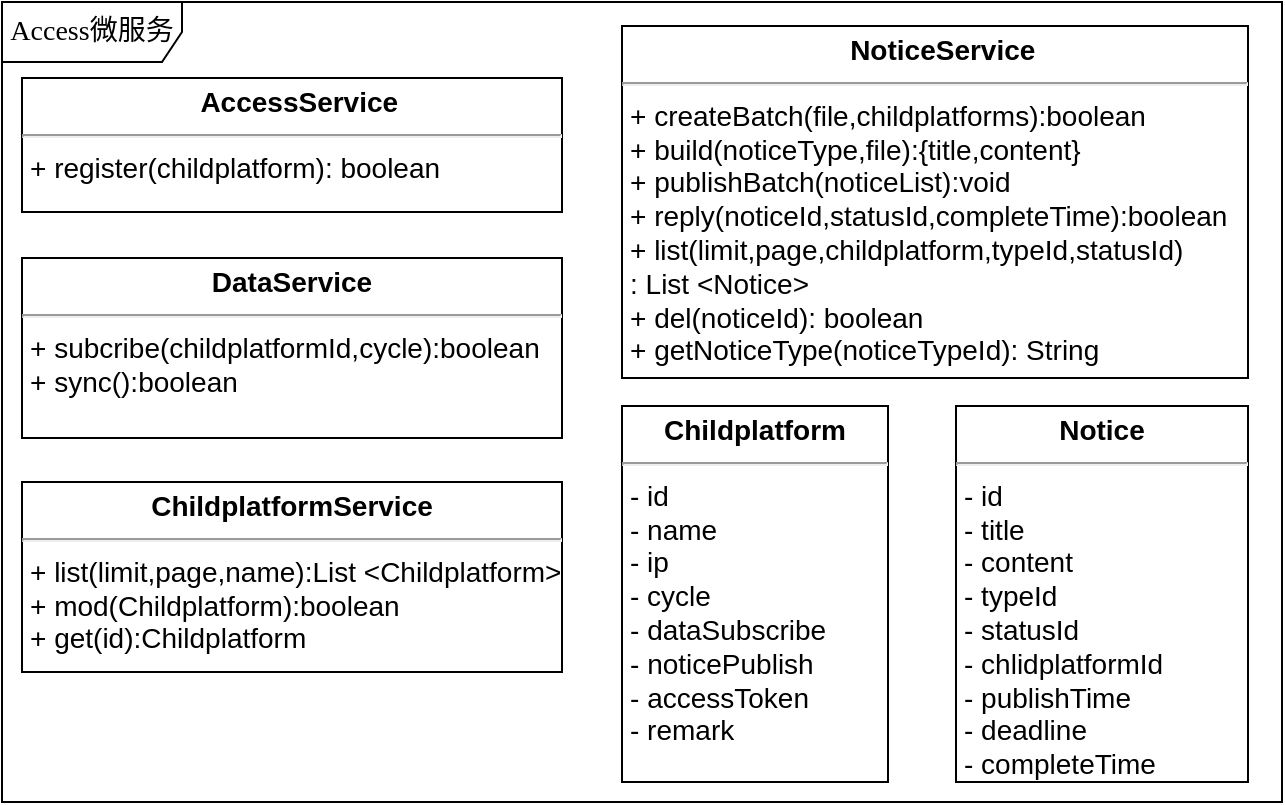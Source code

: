 <mxfile version="10.6.7" type="github"><diagram id="SkD5s17jmoaz0SgUAskm" name="Ã§Â¬Â¬ 1 Ã©Â¡Âµ"><mxGraphModel dx="1007" dy="579" grid="1" gridSize="10" guides="1" tooltips="1" connect="1" arrows="1" fold="1" page="1" pageScale="1" pageWidth="850" pageHeight="1100" math="0" shadow="0"><root><mxCell id="0"/><mxCell id="1" parent="0"/><mxCell id="frGfKyTefLl28kIpb4xX-1" value="Access微服务" style="shape=umlFrame;whiteSpace=wrap;html=1;rounded=0;shadow=0;comic=0;labelBackgroundColor=none;strokeColor=#000000;strokeWidth=1;fillColor=#ffffff;fontFamily=Verdana;fontSize=14;fontColor=#000000;align=center;width=90;height=30;" parent="1" vertex="1"><mxGeometry x="60" y="80" width="640" height="400" as="geometry"/></mxCell><mxCell id="frGfKyTefLl28kIpb4xX-3" value="&lt;p style=&quot;margin: 4px 0px 0px ; text-align: center ; font-size: 14px&quot;&gt;&lt;b&gt;&amp;nbsp; AccessService&lt;/b&gt;&lt;/p&gt;&lt;hr style=&quot;font-size: 14px&quot;&gt;&lt;p style=&quot;margin: 0px 0px 0px 4px ; font-size: 14px&quot;&gt;+ register(childplatform): boolean&lt;/p&gt;&lt;p style=&quot;margin: 0px 0px 0px 4px ; font-size: 14px&quot;&gt;&lt;br&gt;&lt;/p&gt;" style="verticalAlign=top;align=left;overflow=fill;fontSize=14;fontFamily=Helvetica;html=1;" parent="1" vertex="1"><mxGeometry x="70" y="118" width="270" height="67" as="geometry"/></mxCell><mxCell id="qiXKcrhdzbvBLnPrixS--1" value="&lt;p style=&quot;margin: 4px 0px 0px ; text-align: center ; font-size: 14px&quot;&gt;&lt;b&gt;Notice&lt;/b&gt;&lt;/p&gt;&lt;hr style=&quot;font-size: 14px&quot;&gt;&lt;p style=&quot;margin: 0px 0px 0px 4px ; font-size: 14px&quot;&gt;- id&lt;/p&gt;&lt;p style=&quot;margin: 0px 0px 0px 4px ; font-size: 14px&quot;&gt;- title&lt;/p&gt;&lt;p style=&quot;margin: 0px 0px 0px 4px ; font-size: 14px&quot;&gt;- content&lt;/p&gt;&lt;p style=&quot;margin: 0px 0px 0px 4px ; font-size: 14px&quot;&gt;- typeId&lt;/p&gt;&lt;p style=&quot;margin: 0px 0px 0px 4px ; font-size: 14px&quot;&gt;- statusId&lt;/p&gt;&lt;p style=&quot;margin: 0px 0px 0px 4px ; font-size: 14px&quot;&gt;- chlidplatformId&lt;/p&gt;&lt;p style=&quot;margin: 0px 0px 0px 4px ; font-size: 14px&quot;&gt;- publishTime&lt;/p&gt;&lt;p style=&quot;margin: 0px 0px 0px 4px ; font-size: 14px&quot;&gt;- deadline&lt;/p&gt;&lt;p style=&quot;margin: 0px 0px 0px 4px ; font-size: 14px&quot;&gt;- completeTime&lt;/p&gt;&lt;p style=&quot;margin: 0px 0px 0px 4px ; font-size: 14px&quot;&gt;&lt;br&gt;&lt;/p&gt;" style="verticalAlign=top;align=left;overflow=fill;fontSize=14;fontFamily=Helvetica;html=1;" parent="1" vertex="1"><mxGeometry x="537" y="282" width="146" height="188" as="geometry"/></mxCell><mxCell id="U8nr1fDOkJTCtCiGuj91-1" value="&lt;p style=&quot;margin: 4px 0px 0px ; text-align: center ; font-size: 14px&quot;&gt;&lt;b&gt;DataService&lt;/b&gt;&lt;/p&gt;&lt;hr style=&quot;font-size: 14px&quot;&gt;&lt;p style=&quot;margin: 0px 0px 0px 4px ; font-size: 14px&quot;&gt;+ subcribe(childplatformId,cycle):boolean&amp;nbsp;&lt;br&gt;&lt;/p&gt;&lt;p style=&quot;margin: 0px 0px 0px 4px ; font-size: 14px&quot;&gt;+ sync():boolean&lt;/p&gt;" style="verticalAlign=top;align=left;overflow=fill;fontSize=14;fontFamily=Helvetica;html=1;" vertex="1" parent="1"><mxGeometry x="70" y="208" width="270" height="90" as="geometry"/></mxCell><mxCell id="U8nr1fDOkJTCtCiGuj91-2" value="&lt;p style=&quot;margin: 4px 0px 0px ; text-align: center ; font-size: 14px&quot;&gt;&lt;b&gt;ChildplatformService&lt;/b&gt;&lt;/p&gt;&lt;hr style=&quot;font-size: 14px&quot;&gt;&lt;p style=&quot;margin: 0px 0px 0px 4px ; font-size: 14px&quot;&gt;+ list(limit,page,name):List &amp;lt;Childplatform&amp;gt;&amp;nbsp;&lt;/p&gt;&lt;p style=&quot;margin: 0px 0px 0px 4px ; font-size: 14px&quot;&gt;+ mod(Childplatform):boolean&lt;br&gt;&lt;/p&gt;&lt;p style=&quot;margin: 0px 0px 0px 4px ; font-size: 14px&quot;&gt;+ get(id):Childplatform&lt;/p&gt;" style="verticalAlign=top;align=left;overflow=fill;fontSize=14;fontFamily=Helvetica;html=1;" vertex="1" parent="1"><mxGeometry x="70" y="320" width="270" height="95" as="geometry"/></mxCell><mxCell id="U8nr1fDOkJTCtCiGuj91-3" value="&lt;p style=&quot;margin: 4px 0px 0px ; text-align: center ; font-size: 14px&quot;&gt;&lt;b&gt;&amp;nbsp; NoticeService&lt;/b&gt;&lt;/p&gt;&lt;hr style=&quot;font-size: 14px&quot;&gt;&lt;p style=&quot;margin: 0px 0px 0px 4px ; font-size: 14px&quot;&gt;+ createBatch(file,childplatforms):boolean&lt;/p&gt;&lt;p style=&quot;margin: 0px 0px 0px 4px ; font-size: 14px&quot;&gt;+ build(noticeType,file):{title,content}&amp;nbsp;&lt;/p&gt;&lt;p style=&quot;margin: 0px 0px 0px 4px ; font-size: 14px&quot;&gt;+ publishBatch(noticeList):void&lt;/p&gt;&lt;p style=&quot;margin: 0px 0px 0px 4px ; font-size: 14px&quot;&gt;+ reply(noticeId,statusId,completeTime):boolean&lt;/p&gt;&lt;p style=&quot;margin: 0px 0px 0px 4px ; font-size: 14px&quot;&gt;+ list(limit,page,&lt;span&gt;childplatform&lt;/span&gt;&lt;span&gt;,&lt;/span&gt;&lt;span&gt;typeId&lt;/span&gt;&lt;span&gt;,&lt;/span&gt;&lt;span&gt;statusId&lt;/span&gt;&lt;span&gt;)&lt;/span&gt;&lt;/p&gt;&lt;p style=&quot;margin: 0px 0px 0px 4px ; font-size: 14px&quot;&gt;&lt;span&gt;: List &amp;lt;Notice&amp;gt;&lt;/span&gt;&lt;/p&gt;&lt;p style=&quot;margin: 0px 0px 0px 4px ; font-size: 14px&quot;&gt;&lt;span&gt;+ del(noticeId): boolean&lt;/span&gt;&lt;/p&gt;&lt;p style=&quot;margin: 0px 0px 0px 4px ; font-size: 14px&quot;&gt;&lt;span&gt;+ getNoticeType(noticeTypeId): String&lt;/span&gt;&lt;/p&gt;" style="verticalAlign=top;align=left;overflow=fill;fontSize=14;fontFamily=Helvetica;html=1;" vertex="1" parent="1"><mxGeometry x="370" y="92" width="313" height="176" as="geometry"/></mxCell><mxCell id="U8nr1fDOkJTCtCiGuj91-4" value="&lt;p style=&quot;margin: 4px 0px 0px ; text-align: center ; font-size: 14px&quot;&gt;&lt;b&gt;Childplatform&lt;/b&gt;&lt;/p&gt;&lt;hr style=&quot;font-size: 14px&quot;&gt;&lt;p style=&quot;margin: 0px 0px 0px 4px ; font-size: 14px&quot;&gt;- id&lt;/p&gt;&lt;p style=&quot;margin: 0px 0px 0px 4px ; font-size: 14px&quot;&gt;- name&lt;/p&gt;&lt;p style=&quot;margin: 0px 0px 0px 4px ; font-size: 14px&quot;&gt;- ip&lt;/p&gt;&lt;p style=&quot;margin: 0px 0px 0px 4px ; font-size: 14px&quot;&gt;- cycle&lt;/p&gt;&lt;p style=&quot;margin: 0px 0px 0px 4px ; font-size: 14px&quot;&gt;&lt;span&gt;-&amp;nbsp;&lt;/span&gt;&lt;span&gt;dataSubscribe&lt;/span&gt;&lt;/p&gt;&lt;p style=&quot;margin: 0px 0px 0px 4px ; font-size: 14px&quot;&gt;-&amp;nbsp;&lt;span&gt;noticePublish&lt;/span&gt;&lt;/p&gt;&lt;p style=&quot;margin: 0px 0px 0px 4px ; font-size: 14px&quot;&gt;-&amp;nbsp;&lt;span&gt;accessToken&lt;/span&gt;&lt;/p&gt;&lt;p style=&quot;margin: 0px 0px 0px 4px ; font-size: 14px&quot;&gt;- remark&lt;span&gt;&lt;br&gt;&lt;/span&gt;&lt;/p&gt;&lt;p style=&quot;margin: 0px 0px 0px 4px ; font-size: 14px&quot;&gt;&lt;br&gt;&lt;/p&gt;" style="verticalAlign=top;align=left;overflow=fill;fontSize=14;fontFamily=Helvetica;html=1;" vertex="1" parent="1"><mxGeometry x="370" y="282" width="133" height="188" as="geometry"/></mxCell></root></mxGraphModel></diagram></mxfile>